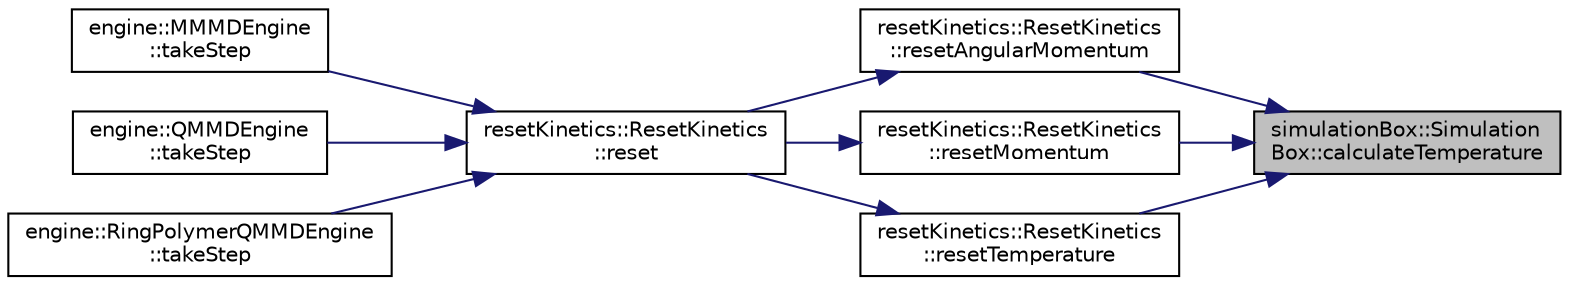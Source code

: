 digraph "simulationBox::SimulationBox::calculateTemperature"
{
 // LATEX_PDF_SIZE
  edge [fontname="Helvetica",fontsize="10",labelfontname="Helvetica",labelfontsize="10"];
  node [fontname="Helvetica",fontsize="10",shape=record];
  rankdir="RL";
  Node1 [label="simulationBox::Simulation\lBox::calculateTemperature",height=0.2,width=0.4,color="black", fillcolor="grey75", style="filled", fontcolor="black",tooltip="calculate temperature of simulationBox"];
  Node1 -> Node2 [dir="back",color="midnightblue",fontsize="10",style="solid",fontname="Helvetica"];
  Node2 [label="resetKinetics::ResetKinetics\l::resetAngularMomentum",height=0.2,width=0.4,color="black", fillcolor="white", style="filled",URL="$classresetKinetics_1_1ResetKinetics.html#a561473679f9c7fe1db86706319ee0b11",tooltip="reset the angular momentum of the system"];
  Node2 -> Node3 [dir="back",color="midnightblue",fontsize="10",style="solid",fontname="Helvetica"];
  Node3 [label="resetKinetics::ResetKinetics\l::reset",height=0.2,width=0.4,color="black", fillcolor="white", style="filled",URL="$classresetKinetics_1_1ResetKinetics.html#a8aa3edd2e77cbbf734575d486e309e80",tooltip="checks to reset angular momentum"];
  Node3 -> Node4 [dir="back",color="midnightblue",fontsize="10",style="solid",fontname="Helvetica"];
  Node4 [label="engine::MMMDEngine\l::takeStep",height=0.2,width=0.4,color="black", fillcolor="white", style="filled",URL="$classengine_1_1MMMDEngine.html#ad19f3e919c2ce95d8ee0486b0eb2805b",tooltip="Takes one step in the simulation."];
  Node3 -> Node5 [dir="back",color="midnightblue",fontsize="10",style="solid",fontname="Helvetica"];
  Node5 [label="engine::QMMDEngine\l::takeStep",height=0.2,width=0.4,color="black", fillcolor="white", style="filled",URL="$classengine_1_1QMMDEngine.html#aa8c0e7286309e6837dcff608d222b2c6",tooltip="Takes one step in a QM MD simulation."];
  Node3 -> Node6 [dir="back",color="midnightblue",fontsize="10",style="solid",fontname="Helvetica"];
  Node6 [label="engine::RingPolymerQMMDEngine\l::takeStep",height=0.2,width=0.4,color="black", fillcolor="white", style="filled",URL="$classengine_1_1RingPolymerQMMDEngine.html#a30b52ffc97929a27201761c29616c9c0",tooltip="Takes one step in a ring polymer QM MD simulation."];
  Node1 -> Node7 [dir="back",color="midnightblue",fontsize="10",style="solid",fontname="Helvetica"];
  Node7 [label="resetKinetics::ResetKinetics\l::resetMomentum",height=0.2,width=0.4,color="black", fillcolor="white", style="filled",URL="$classresetKinetics_1_1ResetKinetics.html#afca1b280ad97f2c4c44c2c601e343745",tooltip="reset the momentum of the system"];
  Node7 -> Node3 [dir="back",color="midnightblue",fontsize="10",style="solid",fontname="Helvetica"];
  Node1 -> Node8 [dir="back",color="midnightblue",fontsize="10",style="solid",fontname="Helvetica"];
  Node8 [label="resetKinetics::ResetKinetics\l::resetTemperature",height=0.2,width=0.4,color="black", fillcolor="white", style="filled",URL="$classresetKinetics_1_1ResetKinetics.html#a4097841c8f4b543b1309638b9a2419a5",tooltip="reset the temperature of the system - hard scaling"];
  Node8 -> Node3 [dir="back",color="midnightblue",fontsize="10",style="solid",fontname="Helvetica"];
}
